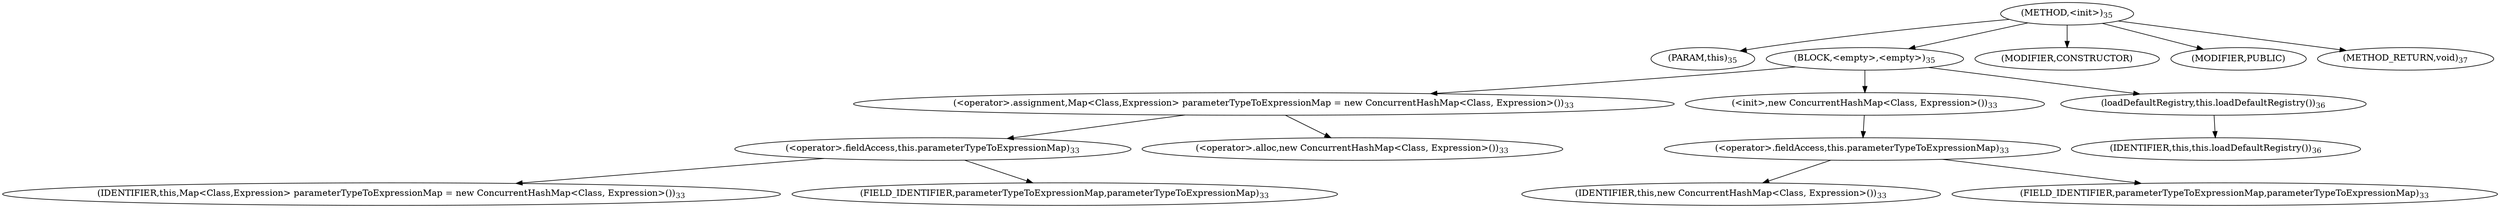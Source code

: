 digraph "&lt;init&gt;" {  
"26" [label = <(METHOD,&lt;init&gt;)<SUB>35</SUB>> ]
"4" [label = <(PARAM,this)<SUB>35</SUB>> ]
"27" [label = <(BLOCK,&lt;empty&gt;,&lt;empty&gt;)<SUB>35</SUB>> ]
"28" [label = <(&lt;operator&gt;.assignment,Map&lt;Class,Expression&gt; parameterTypeToExpressionMap = new ConcurrentHashMap&lt;Class, Expression&gt;())<SUB>33</SUB>> ]
"29" [label = <(&lt;operator&gt;.fieldAccess,this.parameterTypeToExpressionMap)<SUB>33</SUB>> ]
"30" [label = <(IDENTIFIER,this,Map&lt;Class,Expression&gt; parameterTypeToExpressionMap = new ConcurrentHashMap&lt;Class, Expression&gt;())<SUB>33</SUB>> ]
"31" [label = <(FIELD_IDENTIFIER,parameterTypeToExpressionMap,parameterTypeToExpressionMap)<SUB>33</SUB>> ]
"32" [label = <(&lt;operator&gt;.alloc,new ConcurrentHashMap&lt;Class, Expression&gt;())<SUB>33</SUB>> ]
"33" [label = <(&lt;init&gt;,new ConcurrentHashMap&lt;Class, Expression&gt;())<SUB>33</SUB>> ]
"34" [label = <(&lt;operator&gt;.fieldAccess,this.parameterTypeToExpressionMap)<SUB>33</SUB>> ]
"35" [label = <(IDENTIFIER,this,new ConcurrentHashMap&lt;Class, Expression&gt;())<SUB>33</SUB>> ]
"36" [label = <(FIELD_IDENTIFIER,parameterTypeToExpressionMap,parameterTypeToExpressionMap)<SUB>33</SUB>> ]
"37" [label = <(loadDefaultRegistry,this.loadDefaultRegistry())<SUB>36</SUB>> ]
"3" [label = <(IDENTIFIER,this,this.loadDefaultRegistry())<SUB>36</SUB>> ]
"38" [label = <(MODIFIER,CONSTRUCTOR)> ]
"39" [label = <(MODIFIER,PUBLIC)> ]
"40" [label = <(METHOD_RETURN,void)<SUB>37</SUB>> ]
  "26" -> "4" 
  "26" -> "27" 
  "26" -> "38" 
  "26" -> "39" 
  "26" -> "40" 
  "27" -> "28" 
  "27" -> "33" 
  "27" -> "37" 
  "28" -> "29" 
  "28" -> "32" 
  "29" -> "30" 
  "29" -> "31" 
  "33" -> "34" 
  "34" -> "35" 
  "34" -> "36" 
  "37" -> "3" 
}

